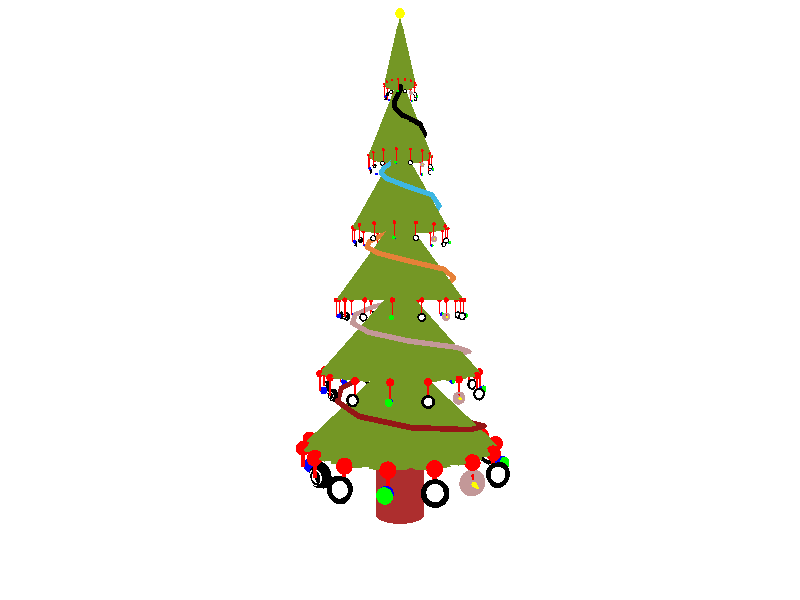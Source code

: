 #include "shapes.inc"
#include "colors.inc"
#include "textures.inc"
#include "woods.inc"
#include "glass.inc"
#include "metals.inc"
#include "functions.inc"
#include "stones1.inc"
#include "skies.inc"   

#declare Pi = 3.141592653589793384626;

#declare axe=0;
#declare lumpoint=10;
#declare Start=0;
#declare End=2*Pi;
#declare My_Clock=Start+(End-Start)*clock;
#declare sca=25;  

camera{   
    location <0.1*sca,1*sca,9>  
    //location <10,10,2>   
    //location <0,0,25>
    look_at <0,0,9>      //0,0,9
    sky <0,0,1>
    right <-image_width/image_height,0,0>
}
    
light_source { <-17,0,0> color Magenta }
light_source { <0,0,0> color White }
light_source { <0,0,0> color rgb <0.75,0.5,0.59>spotlight radius 2 falloff 10 tightness 10 point_at <10,0,0>}
light_source { <0,10,0> color rgb <0.5,0.5,0.49>}
light_source { <10,10,10> color rgb <0.825,0.5,0.9>}                                                         
light_source { <0,0,0> color Red }
light_source { <0,0,0> color Green }
light_source { <10,10,10> color rgb <0.5,0.25,0.49>} 

#declare use_phot=0;
#declare use_area=0;

background {White}

global_settings{
    max_trace_level 60
    ambient_light 1.00
    assumed_gamma 2.0
    #if (use_phot)
        spacing .025
        autostop 0
    }
    #end
}

#declare ciel=0;
#if (ciel)
    sky_sphere {S_Cloud5 rotate <90,0.051, 1>}
#end  

//sol
plane{
    -z 150
    material{  
        texture{
            pigment{  
            
                //brick color  GreenCopper,
                //color PaleGreen mortar 5 brick_size 50        
                color White             
            } 
            finish{
                phong 0.8
                ambient 0.85
                diffuse 0.
                reflection 0.2                  
            }
        } 
        interior{ 
            ior 1.333 
            fade_distance 1
            fade_power 1
            fade_color <0,0.0,0>
            caustics 2.5
        }
    }
    rotate <0,0,45>
}            




///////// SAPIN  


#declare hauteurTronc = 3; 
#declare rayonTronc = 3;
#declare rTronc = 1;
#declare nbEtageBranches=6;
#declare rayonCone=4;
#declare i=0; 
#declare nbBoulesSapin=15; 
#declare nbCylindreSapin=15;
#declare rayonBoulesSapin=0.3;  
#declare rotation = (2*Pi/nbBoulesSapin)+1.05;  //pour placer les boules au milieu des branches
                   

#declare p=0;  
#declare monEtage=0; 
 
                        
#declare monSapin=object
{
    union{ 
        /////////////////////////////TRONC
                                      
        cylinder{ 
            <0,0,0>
            <0,0,hauteurTronc>
            rTronc 
             pigment {    
               color Brown
            }               
        }
           
         
       
       #while(i<nbEtageBranches) 
                            
            union
            {
                 difference
                 {   
                    ///////////////////////////////////Branches
                    cone
                    { 
                         <0,0,hauteurTronc+(i*3)> (rayonCone*(1-i/nbEtageBranches))
                         <0,0,hauteurTronc+(i+1)*3> ((1-(i+1)/nbEtageBranches))
                    } 
                    
                    //STRIES DES BRANCHES
                    #declare j=0;
                    #while(j<nbCylindreSapin) 
                          
                        #declare rayonC=rayonCone*(1-i/nbEtageBranches);  
                        #declare rayonC2=(1-(1+i)/nbEtageBranches);                                  
                        #declare theta=2*Pi*j/nbCylindreSapin;                                
                        #declare monZ=hauteurTronc+i*rayonTronc;
                        #declare monZ2=hauteurTronc+(i+1)*rayonTronc; 
                          
                        cylinder  //pour faire les stries des branches
                        {    
                            <rayonC*cos (theta),rayonC*sin(theta),monZ>
                            <rayonC2*cos (theta),rayonC2*sin(theta),monZ2>                                 
                            ((1-(i)/nbEtageBranches))/6
                        }  
                        
                         
                        #declare j=j+1;
                    #end                          
                 
                    pigment
                    { 
                        //rgbt <0,0,0,1>
                        color MediumForestGreen
                    }
                 }
                 //Boules sur le sapin avec leur ficelles 
                 #declare k=0;                 
                                                            
                 #while(k<nbBoulesSapin)   
                 
                    #declare rayon=rayonCone*(1-i/nbEtageBranches); 
                    #declare monZ=i*nbEtageBranches;
                    #declare theta2=k*2*Pi/nbBoulesSapin + rotation;
                    
                    union{ 
                        sphere
                        {                           
                            <rayon*cos(theta2),rayon*sin(theta2),hauteurTronc+(monZ/2)>
                            rayonBoulesSapin/(i+1)
                                
                     
                        }   
                        cylinder
                        {                                                              
                            <rayon*cos(theta2),rayon*sin(theta2),hauteurTronc+(monZ/2)-0.45-(nbEtageBranches-i)/20>
                            <rayon*cos(theta2),rayon*sin(theta2),hauteurTronc+(monZ/2)>
                             rayonBoulesSapin/(i+1)/4
                             
                        } 
                           
                        union  //LES 3 LATHES DIFFERENTES DECORANT LES FICELLES DU SAPIN
                        {    
                            
                             #if(mod(k,2)=0)                               
                                lathe
                                {
                                      linear_spline 
                                      4 //nbr_Pt   
                                      
                                      <0.3/(i+1),0>,
                                      <0.3/(i+1),0.4/(i+1)>, 
                                      <0,0.3/(i+1)>, 
                                      <0,0.1/(i+1)> 
                                   
                                      pigment {White transmit .5} 
                                }     
                                lathe
                                {
                                      linear_spline 
                                      4 //nbr_Pt 
                                      
                                      <0,0.1/(i+1)>,
                                      <0.5/(i+1),0.4/(i+1)>, 
                                      <0.4/(i+1),0.1/(i+1)>, 
                                      <0.2/(i+1),0.05/(i+1)>
                                   
                                 
                                      pigment {Black transmit .5} 
                                } 
                              
                            #elseif(mod(k,3)=0)
                                                 
                                 lathe
                                {
                                      linear_spline 
                                      4 //nbr_Pt   
                                      
                                      <0.3/(i+1),0>,
                                      <0.4/(i+1),0.2/(i+1)>, 
                                      <0.5/(i+1),0./(i+41)>, 
                                      <0,0.1/(i+1)> 
                                   
                                      pigment {Pink transmit .5} 
                                }     
                                lathe
                                {
                                      linear_spline 
                                      3 //nbr_Pt 
                                      
                                      <0,0.1/(i+1)>,
                                      <0.1/(i+1),0.2/(i+1)>, 
                                      <0.05/(i+1),0.6/(i+1)> 
                                     
                                   
                                 
                                      pigment {Yellow} 
                                }                  
                                                 
                                                 
                            #else  
                                   lathe
                                {
                                      linear_spline 
                                      3 //nbr_Pt   
                                      
                                      <0,0>,
                                      <0.26/(i+1),0.2/(i+1)>, 
                                      <0.3/(i+1),0.5/(i+1)>
                                   
                                      pigment {Blue transmit .5} 
                                }     
                                lathe
                                {
                                      linear_spline 
                                      3 //nbr_Pt 
                                      
                                       <0.3/(i+1),0.5/(i+1)>,
                                      <0,0.45/(i+1)>, 
                                      <0.15/(i+1),0.6/(i+1)>
                                   
                                 
                                      pigment {Green transmit .5} 
                                } 
                            #end 
                             
                            rotate<0,0,12*k>     
                            translate<rayon*cos(theta2),rayon*sin(theta2),hauteurTronc+(monZ/2)-0.45-(nbEtageBranches-i)/20> 
                                 
                        
                        }   
                        
                        
                         
                        pigment
                        {
                            rgb <255,0,0> 
                        }
                        finish
                        { phong 0.8 ambient 1 diffuse 0.5 reflection 0.5}   
                        
                                        
                    }
                       
                    
                    
                    #declare k=k+1;
                 #end //FIN WHILE BOULES SAPIN
            } 
           
            
                            
            #declare i=i+1; 
            
            #if (i=nbEtageBranches)
               sphere 
               {
                                              
                    <0,0,nbEtageBranches*hauteurTronc+3>
                    0.2        
                    
                    pigment {
                        color Yellow
                    }
               }
                            
            #end 
           
            
         #end
          }
}                        

     

 
        

//mesGuirlandes  ////////////////////////////////////////
/////////////////GUIRLANDE   



#macro constructionGuirlande(rayonEtageCone, epaisseur, numEtage, coul, estElectrique) 
    #declare rayonEtageCone=rayonEtageCone+1;
    #declare c=0;   
    #declare n=5;    
    
    #declare tab12=array[4]; 
    #declare tab22=array[4];   
    #declare tabPt1=array[n+1];   
    #declare tabPt22=array[n+1];   
       
         
    #declare P0=<0                  ,-rayonEtageCone+1    ,hauteurTronc*numEtage+hauteurTronc>;  
    #declare P1=<-rayonEtageCone+1  ,-rayonEtageCone+1    ,hauteurTronc*numEtage+0.5+hauteurTronc>;  
    #declare P2=<-rayonEtageCone    ,rayonEtageCone-1     ,hauteurTronc*numEtage+1+hauteurTronc>; 
    #declare P3=<0                  ,rayonEtageCone-1     ,hauteurTronc*numEtage+1.5+hauteurTronc>;  

   
    #declare M0=P3;
    #declare M1=<rayonEtageCone-1    ,rayonEtageCone-1.1   ,hauteurTronc*numEtage+2+hauteurTronc>;      
    #declare M2=<rayonEtageCone-2   ,-rayonEtageCone+2.5  ,hauteurTronc*numEtage+2.5+hauteurTronc>; 
    #declare M3=<0                  ,0                   ,hauteurTronc*numEtage+3+hauteurTronc>;   
     
         
    
    #declare tab12[0]=P0;
    #declare tab12[1]=P1;
    #declare tab12[2]=P2;
    #declare tab12[3]=P3;    
    
    #declare tab22[0]=M0;
    #declare tab22[1]=M1;
    #declare tab22[2]=M2;
    #declare tab22[3]=M3;
                            
    #declare maCouleur1=Red;
    #declare maCouleur2=Green;
                   
        
     #while (c<n+1)         
             
        #declare t0 = c/n;
                       
        #declare tabPt1[c]=pow(1-t0,3)*tab12[0]+3*pow(1-t0,2)*t0*tab12[1]+3*(1-t0)*pow(t0,2)*tab12[2]+pow(t0,3)*tab12[3];
        #declare tabPt22[c]=pow(1-t0,3)*tab22[0]+3*pow(1-t0,2)*t0*tab22[1]+3*(1-t0)*pow(t0,2)*tab22[2]+pow(t0,3)*tab22[3];
  
        #declare c=c+1;
     #end   
     
    
     #declare p=0;    
     #while(p<n)            
             #if(estElectrique)         
                 cylinder{
                    tabPt22[p] 
                    tabPt22[p+1] 
                    epaisseur  
                    pigment {color coul}                   
                    translate <0,0,1>   
                 }         
                   
                 #if(mod(10*clock,2)=0)   
                        sphere {
                      
                        < tabPt22[p].x, tabPt22[p].y ,tabPt22[p].z>
                        0.2    
                        
                        pigment {color maCouleur1}    
                                                           
                       translate <0,0,1>      
                    } 
                 #else 
                     sphere {
                      
                        < tabPt22[p].x, tabPt22[p].y ,tabPt22[p].z>
                        0.2    
                        
                        pigment {color maCouleur2}    
                                                        
                       translate <0,0,1>    
                    }
              
                 #end
                    
              
            
             
             
             
             #else 
                  cylinder{
                    tabPt22[p] 
                    tabPt22[p+1] 
                    epaisseur  
                    pigment {color coul}  
                      
                 }   
                   
             #end
                                                     
            #declare p=p+1; 
     
     #end   
     #declare j=0;
     #while(j<n)            
            #if(estElectrique) 
                cylinder{
                    tabPt1[j] 
                    tabPt1[j+1] 
                    epaisseur  
                    pigment {color coul}                
                    translate <0,0,1>   
               }            
                     
             
                   #if(mod(10*clock,2)=0)   
                        sphere {
                      
                        < tabPt1[j].x, tabPt1[j].y ,tabPt1[j].z>
                        0.2    
                        
                        pigment {color maCouleur1}    
                                                            
                       translate <0,0,1>     
                    } 
                 #else 
                     sphere {
                      
                        < tabPt1[j].x, tabPt1[j].y ,tabPt1[j].z>
                        0.2    
                        
                        pigment {color maCouleur2}    
                                                           
                       translate <0,0,1>     
                    }
              
                 #end
              
             
             #else 
                  cylinder{
                    tabPt1[j] 
                    tabPt1[j+1] 
                    epaisseur  
                    pigment {color coul}  
                          
                   } 
                           
             #end
                       
                       
           #declare j=j+1;    
     
     #end 
     

 

#end    

   
////////////////////////////////////////////////////////////COULEURS
#macro choixCouleur(k, col)
#switch (k)
#case (00) #declare col= Black;
#break
#case (01) #declare col= White;
#break
#case (02) #declare col= Red;
#break
#case (03) #declare col= Green;
#break
#case (04) #declare col= Blue;
#break
#case (05) #declare col= Yellow;
#break
#case (06) #declare col= Cyan;
#break
#case (07) #declare col= Magenta;
#break
#case (08) #declare col= Black;
#break
#case (09) #declare col= Aquamarine;
#break
#case (10) #declare col= BlueViolet;
#break
#case (11) #declare col= Brown;
#break
#case (12) #declare col= CadetBlue;
#break
#case (13) #declare col= Coral;
#break
#case (14) #declare col= CornflowerBlue;
#break
#case (15) #declare col= DarkGreen;
#break
#case (16) #declare col= DarkOliveGreen;
#break
#case (17) #declare col= DarkOrchid;
#break
#case (18) #declare col= DarkSlateBlue;
#break
#case (19) #declare col= DarkSlateGray;
#break
#case (20) #declare col= DarkTurquoise;
#break
#case (21) #declare col= Firebrick;
#break
#case (22) #declare col= ForestGreen;
#break
#case (23) #declare col= Gold;
#break
#case (24) #declare col= Goldenrod;
#break
#case (25) #declare col= GreenYellow;
#break
#case (26) #declare col= IndianRed;
#break
#case (27) #declare col= Khaki;
#break
#case (28) #declare col= LightBlue;
#break
#case (29) #declare col= LightSteelBlue;
#break
#case (30) #declare col= LimeGreen;
#break
#case (31) #declare col= Maroon;
#break
#case (32) #declare col= MediumAquamarine;
#break
#case (33) #declare col= MediumBlue;
#break
#case (34) #declare col= MediumForestGreen;
#break
#case (35) #declare col= MediumGoldenrod;
#break
#case (36) #declare col= MediumOrchid;
#break
#case (37) #declare col= MediumSeaGreen;
#break
#case (38) #declare col= MediumSlateBlue;
#break
#case (39) #declare col= MediumSpringGreen;
#break
#case (40) #declare col= MediumTurquoise;
#break
#case (41) #declare col= MediumVioletRed;
#break
#case (42) #declare col= MidnightBlue;
#break
#case (43) #declare col= Navy;
#break
#case (44) #declare col= NavyBlue;
#break
#case (45) #declare col= Orange;
#break
#case (46) #declare col= OrangeRed;
#break
#case (47) #declare col= Orchid;
#break
#case (48) #declare col= PaleGreen;
#break
#case (49) #declare col= Pink;
#break
#case (50) #declare col= Plum;
#break
#case (51) #declare col= Salmon;
#break
#case (52) #declare col= SeaGreen;
#break
#case (53) #declare col= Sienna;
#break
#case (54) #declare col= SkyBlue;
#break
#case (55) #declare col= SlateBlue;
#break
#case (56) #declare col= SpringGreen;
#break
#case (57) #declare col= SteelBlue;
#break
#case (58) #declare col= Tan;
#break
#case (59) #declare col= Thistle;
#break
#case (60) #declare col= Turquoise;
#break
#case (61) #declare col= Violet;
#break
#case (62) #declare col= VioletRed;
#break
#case (63) #declare col= Wheat;
#break
#case (64) #declare col= YellowGreen;
#break
#case (65) #declare col= SummerSky;
#break
#case (66) #declare col= RichBlue;
#break
#case (67) #declare col= Brass;
#break
#case (68) #declare col= Copper;
#break
#case (69) #declare col= Bronze;
#break
#case (70) #declare col= Bronze2;
#break
#case (71) #declare col= Silver;
#break
#case (72) #declare col= BrightGold;
#break
#case (73) #declare col= OldGold;
#break
#case (74) #declare col= Feldspar;
#break
#case (75) #declare col= Quartz;
#break
#case (76) #declare col= NeonPink;
#break
#case (77) #declare col= DarkPurple;
#break
#case (78) #declare col= NeonBlue;
#break
#case (79) #declare col= CoolCopper;
#break
#case (80) #declare col= MandarinOrange;
#break
#case (81) #declare col= LightWood;
#break
#case (82) #declare col= MediumWood;
#break
#case (83) #declare col= DarkWood;
#break
#case (84) #declare col= SpicyPink;
#break
#case (85) #declare col= SemiSweetChoc;
#break
#case (86) #declare col= BakersChoc;
#break
#case (87) #declare col= Flesh;
#break
#case (88) #declare col= NewTan;
#break
#case (89) #declare col= NewMidnightBlue;
#break
#case (90) #declare col= MandarinOrange;
#break
#case (91) #declare col= VeryDarkBrown;
#break
#case (92) #declare col= DarkBrown;
#break
#case (93) #declare col= GreenCopper;
#break
#case (94) #declare col= DkGreenCopper;
#break
#case (95) #declare col= DustyRose;
#break
#case (96) #declare col= HuntersGreen;
#break
#case (97) #declare col= Scarlet;
#break
#case (98) #declare col= DarkTan;
#break
#case (99) #declare col= White;
#break
#end // fin switch

#end


 
   

       
////////////////////////////////////////////////////////CONSTRUCTION OBJET + guirlandes
/*      */   
              
                     
object{         
    monSapin 
    rotate <0,0,-30>
}            
        
        
#declare i = 0 ;
#declare col=Red;
#declare Random_1 = seed (6666);
#for (i, 0, nbEtageBranches-2)



    choixCouleur(int(99*rand( Random_1)), col)
    constructionGuirlande(4-i*0.8, 0.1 , i, col, false)


#end          
        /*
        
constructionGuirlande(4, 0.1 , 0, Green, false)    

constructionGuirlande(3.2, 0.1, 1, Red, false)   

constructionGuirlande(2.4, 0.1, 2, Yellow, false)  

constructionGuirlande(1.6, 0.1,3, Orange, false)    

constructionGuirlande(0.8, 0.1, 4, Pink, false)    */
                                                 
                                                                                                      
                                                    
                                                    
 /*                                                     
constructionGuirlande(4, 0.1, 0, Black, true) 
        
constructionGuirlande(3.2, 0.1, 1, Black, true)    
     
constructionGuirlande(2.4, 0.1, 2, Black, true) 
        
constructionGuirlande(1.6, 0.1, 3, Black, true)  */
                                                   

